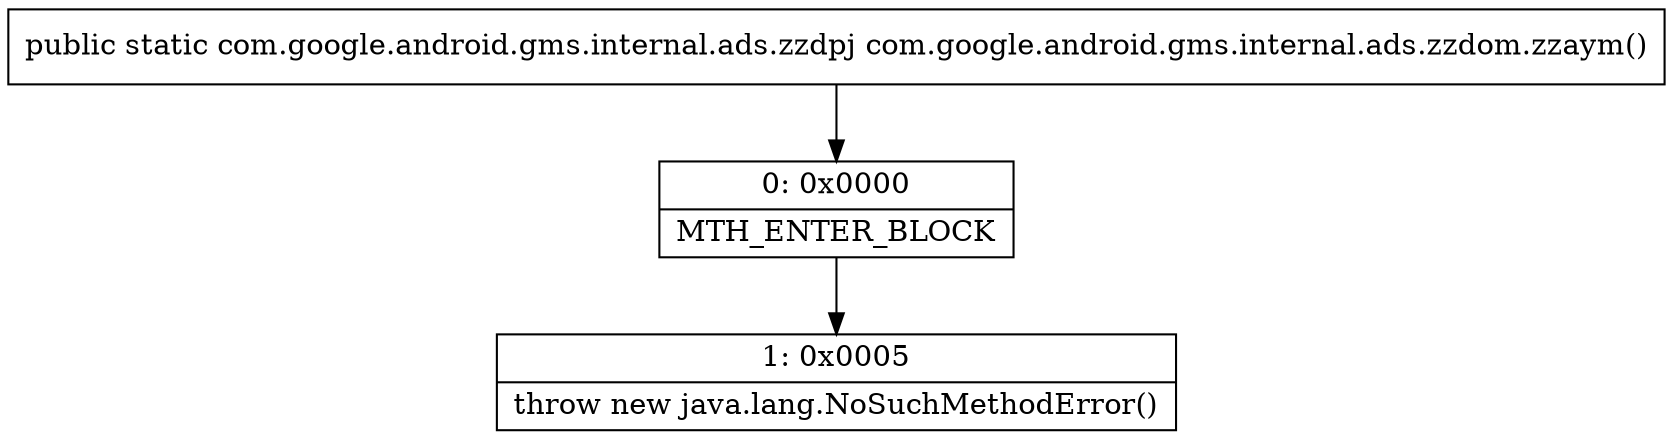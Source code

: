 digraph "CFG forcom.google.android.gms.internal.ads.zzdom.zzaym()Lcom\/google\/android\/gms\/internal\/ads\/zzdpj;" {
Node_0 [shape=record,label="{0\:\ 0x0000|MTH_ENTER_BLOCK\l}"];
Node_1 [shape=record,label="{1\:\ 0x0005|throw new java.lang.NoSuchMethodError()\l}"];
MethodNode[shape=record,label="{public static com.google.android.gms.internal.ads.zzdpj com.google.android.gms.internal.ads.zzdom.zzaym() }"];
MethodNode -> Node_0;
Node_0 -> Node_1;
}

